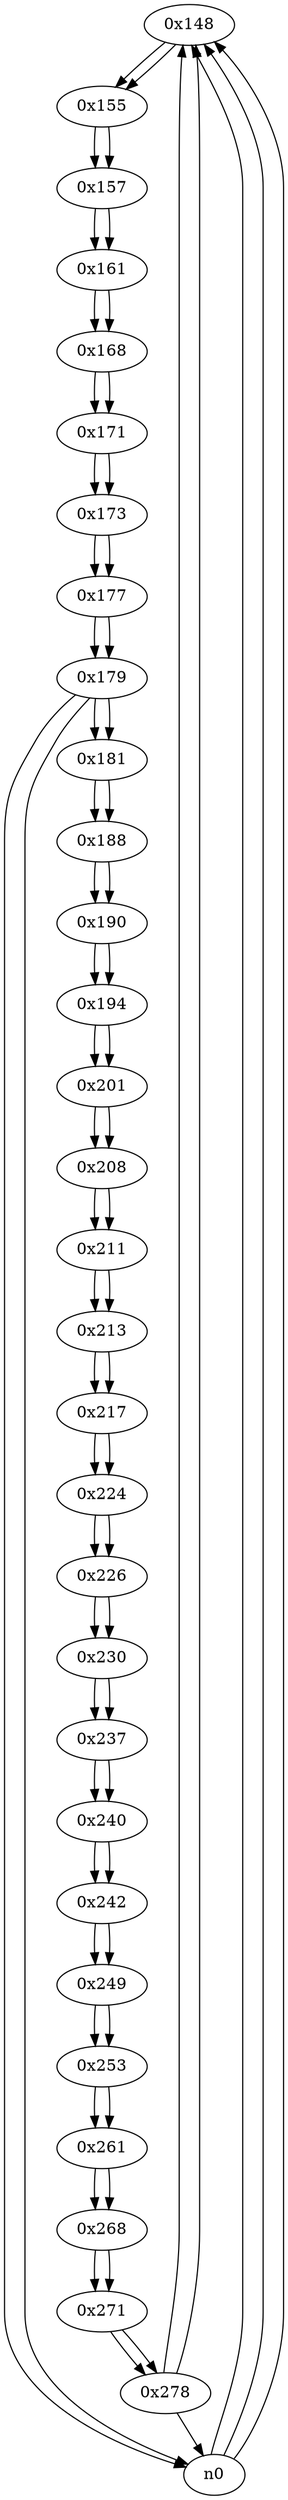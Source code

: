 digraph G{
/* nodes */
  n1 [label="0x148"]
  n2 [label="0x155"]
  n3 [label="0x157"]
  n4 [label="0x161"]
  n5 [label="0x168"]
  n6 [label="0x171"]
  n7 [label="0x173"]
  n8 [label="0x177"]
  n9 [label="0x179"]
  n10 [label="0x181"]
  n11 [label="0x188"]
  n12 [label="0x190"]
  n13 [label="0x194"]
  n14 [label="0x201"]
  n15 [label="0x208"]
  n16 [label="0x211"]
  n17 [label="0x213"]
  n18 [label="0x217"]
  n19 [label="0x224"]
  n20 [label="0x226"]
  n21 [label="0x230"]
  n22 [label="0x237"]
  n23 [label="0x240"]
  n24 [label="0x242"]
  n25 [label="0x249"]
  n26 [label="0x253"]
  n27 [label="0x261"]
  n28 [label="0x268"]
  n29 [label="0x271"]
  n30 [label="0x278"]
/* edges */
n1 -> n2;
n0 -> n1;
n0 -> n1;
n30 -> n1;
n0 -> n1;
n2 -> n3;
n1 -> n2;
n3 -> n4;
n2 -> n3;
n4 -> n5;
n3 -> n4;
n5 -> n6;
n4 -> n5;
n6 -> n7;
n5 -> n6;
n7 -> n8;
n6 -> n7;
n8 -> n9;
n7 -> n8;
n9 -> n0;
n9 -> n10;
n9 -> n0;
n8 -> n9;
n10 -> n11;
n9 -> n10;
n11 -> n12;
n10 -> n11;
n12 -> n13;
n11 -> n12;
n13 -> n14;
n12 -> n13;
n14 -> n15;
n13 -> n14;
n15 -> n16;
n14 -> n15;
n16 -> n17;
n15 -> n16;
n17 -> n18;
n16 -> n17;
n18 -> n19;
n17 -> n18;
n19 -> n20;
n18 -> n19;
n20 -> n21;
n19 -> n20;
n21 -> n22;
n20 -> n21;
n22 -> n23;
n21 -> n22;
n23 -> n24;
n22 -> n23;
n24 -> n25;
n23 -> n24;
n25 -> n26;
n24 -> n25;
n26 -> n27;
n25 -> n26;
n27 -> n28;
n26 -> n27;
n28 -> n29;
n27 -> n28;
n29 -> n30;
n28 -> n29;
n30 -> n1;
n30 -> n0;
n29 -> n30;
}
